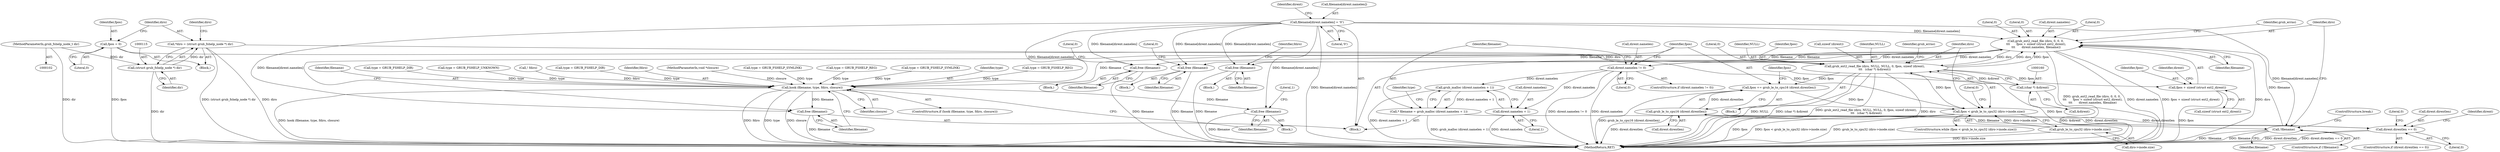 digraph "0_radare2_796dd28aaa6b9fa76d99c42c4d5ff8b257cc2191_0@API" {
"1000201" [label="(Call,grub_ext2_read_file (diro, 0, 0, 0,\n \t\t\t       fpos + sizeof (struct ext2_dirent),\n \t\t\t       dirent.namelen, filename))"];
"1000151" [label="(Call,grub_ext2_read_file (diro, NULL, NULL, 0, fpos, sizeof (dirent),\n\t\t\t   (char *) &dirent))"];
"1000112" [label="(Call,*diro = (struct grub_fshelp_node *) dir)"];
"1000114" [label="(Call,(struct grub_fshelp_node *) dir)"];
"1000103" [label="(MethodParameterIn,grub_fshelp_node_t dir)"];
"1000201" [label="(Call,grub_ext2_read_file (diro, 0, 0, 0,\n \t\t\t       fpos + sizeof (struct ext2_dirent),\n \t\t\t       dirent.namelen, filename))"];
"1000176" [label="(Call,dirent.namelen != 0)"];
"1000249" [label="(Call,filename[dirent.namelen] = '\0')"];
"1000197" [label="(Call,!filename)"];
"1000183" [label="(Call,* filename = grub_malloc (dirent.namelen + 1))"];
"1000185" [label="(Call,grub_malloc (dirent.namelen + 1))"];
"1000141" [label="(Call,fpos < grub_le_to_cpu32 (diro->inode.size))"];
"1000382" [label="(Call,fpos += grub_le_to_cpu16 (dirent.direntlen))"];
"1000384" [label="(Call,grub_le_to_cpu16 (dirent.direntlen))"];
"1000168" [label="(Call,dirent.direntlen == 0)"];
"1000108" [label="(Call,fpos = 0)"];
"1000143" [label="(Call,grub_le_to_cpu32 (diro->inode.size))"];
"1000159" [label="(Call,(char *) &dirent)"];
"1000186" [label="(Call,dirent.namelen + 1)"];
"1000217" [label="(Call,free (filename))"];
"1000230" [label="(Call,free (filename))"];
"1000314" [label="(Call,free (filename))"];
"1000370" [label="(Call,hook (filename, type, fdiro, closure))"];
"1000376" [label="(Call,free (filename))"];
"1000380" [label="(Call,free (filename))"];
"1000206" [label="(Call,fpos + sizeof (struct ext2_dirent))"];
"1000375" [label="(Block,)"];
"1000109" [label="(Identifier,fpos)"];
"1000174" [label="(Literal,0)"];
"1000155" [label="(Literal,0)"];
"1000259" [label="(Identifier,dirent)"];
"1000216" [label="(Block,)"];
"1000371" [label="(Identifier,filename)"];
"1000336" [label="(Call,type = GRUB_FSHELP_DIR)"];
"1000385" [label="(Call,dirent.direntlen)"];
"1000376" [label="(Call,free (filename))"];
"1000213" [label="(Identifier,filename)"];
"1000196" [label="(ControlStructure,if (!filename))"];
"1000211" [label="(Identifier,dirent)"];
"1000370" [label="(Call,hook (filename, type, fdiro, closure))"];
"1000317" [label="(Identifier,fdiro)"];
"1000197" [label="(Call,!filename)"];
"1000389" [label="(Literal,0)"];
"1000143" [label="(Call,grub_le_to_cpu32 (diro->inode.size))"];
"1000193" [label="(Call,type = GRUB_FSHELP_UNKNOWN)"];
"1000227" [label="(Call,! fdiro)"];
"1000220" [label="(Literal,0)"];
"1000140" [label="(ControlStructure,while (fpos < grub_le_to_cpu32 (diro->inode.size)))"];
"1000250" [label="(Call,filename[dirent.namelen])"];
"1000151" [label="(Call,grub_ext2_read_file (diro, NULL, NULL, 0, fpos, sizeof (dirent),\n\t\t\t   (char *) &dirent))"];
"1000383" [label="(Identifier,fpos)"];
"1000255" [label="(Literal,'\0')"];
"1000218" [label="(Identifier,filename)"];
"1000208" [label="(Call,sizeof (struct ext2_dirent))"];
"1000206" [label="(Call,fpos + sizeof (struct ext2_dirent))"];
"1000190" [label="(Literal,1)"];
"1000120" [label="(Identifier,diro)"];
"1000169" [label="(Call,dirent.direntlen)"];
"1000274" [label="(Call,type = GRUB_FSHELP_DIR)"];
"1000198" [label="(Identifier,filename)"];
"1000167" [label="(ControlStructure,if (dirent.direntlen == 0))"];
"1000203" [label="(Literal,0)"];
"1000373" [label="(Identifier,fdiro)"];
"1000116" [label="(Identifier,dir)"];
"1000314" [label="(Call,free (filename))"];
"1000181" [label="(Block,)"];
"1000110" [label="(Literal,0)"];
"1000105" [label="(MethodParameterIn,void *closure)"];
"1000382" [label="(Call,fpos += grub_le_to_cpu16 (dirent.direntlen))"];
"1000380" [label="(Call,free (filename))"];
"1000284" [label="(Call,type = GRUB_FSHELP_SYMLINK)"];
"1000177" [label="(Call,dirent.namelen)"];
"1000180" [label="(Literal,0)"];
"1000142" [label="(Identifier,fpos)"];
"1000153" [label="(Identifier,NULL)"];
"1000184" [label="(Identifier,filename)"];
"1000113" [label="(Identifier,diro)"];
"1000230" [label="(Call,free (filename))"];
"1000187" [label="(Call,dirent.namelen)"];
"1000215" [label="(Identifier,grub_errno)"];
"1000152" [label="(Identifier,diro)"];
"1000313" [label="(Block,)"];
"1000366" [label="(Call,type = GRUB_FSHELP_REG)"];
"1000141" [label="(Call,fpos < grub_le_to_cpu32 (diro->inode.size))"];
"1000114" [label="(Call,(struct grub_fshelp_node *) dir)"];
"1000229" [label="(Block,)"];
"1000103" [label="(MethodParameterIn,grub_fshelp_node_t dir)"];
"1000390" [label="(MethodReturn,RET)"];
"1000205" [label="(Literal,0)"];
"1000112" [label="(Call,*diro = (struct grub_fshelp_node *) dir)"];
"1000161" [label="(Call,&dirent)"];
"1000374" [label="(Identifier,closure)"];
"1000351" [label="(Call,type = GRUB_FSHELP_SYMLINK)"];
"1000249" [label="(Call,filename[dirent.namelen] = '\0')"];
"1000315" [label="(Identifier,filename)"];
"1000233" [label="(Literal,0)"];
"1000156" [label="(Identifier,fpos)"];
"1000372" [label="(Identifier,type)"];
"1000172" [label="(Literal,0)"];
"1000202" [label="(Identifier,diro)"];
"1000217" [label="(Call,free (filename))"];
"1000185" [label="(Call,grub_malloc (dirent.namelen + 1))"];
"1000207" [label="(Identifier,fpos)"];
"1000381" [label="(Identifier,filename)"];
"1000379" [label="(Literal,1)"];
"1000194" [label="(Identifier,type)"];
"1000294" [label="(Call,type = GRUB_FSHELP_REG)"];
"1000178" [label="(Identifier,dirent)"];
"1000231" [label="(Identifier,filename)"];
"1000175" [label="(ControlStructure,if (dirent.namelen != 0))"];
"1000204" [label="(Literal,0)"];
"1000186" [label="(Call,dirent.namelen + 1)"];
"1000144" [label="(Call,diro->inode.size)"];
"1000201" [label="(Call,grub_ext2_read_file (diro, 0, 0, 0,\n \t\t\t       fpos + sizeof (struct ext2_dirent),\n \t\t\t       dirent.namelen, filename))"];
"1000176" [label="(Call,dirent.namelen != 0)"];
"1000210" [label="(Call,dirent.namelen)"];
"1000157" [label="(Call,sizeof (dirent))"];
"1000106" [label="(Block,)"];
"1000159" [label="(Call,(char *) &dirent)"];
"1000377" [label="(Identifier,filename)"];
"1000154" [label="(Identifier,NULL)"];
"1000149" [label="(Block,)"];
"1000168" [label="(Call,dirent.direntlen == 0)"];
"1000164" [label="(Identifier,grub_errno)"];
"1000369" [label="(ControlStructure,if (hook (filename, type, fdiro, closure)))"];
"1000200" [label="(ControlStructure,break;)"];
"1000183" [label="(Call,* filename = grub_malloc (dirent.namelen + 1))"];
"1000384" [label="(Call,grub_le_to_cpu16 (dirent.direntlen))"];
"1000108" [label="(Call,fpos = 0)"];
"1000201" -> "1000181"  [label="AST: "];
"1000201" -> "1000213"  [label="CFG: "];
"1000202" -> "1000201"  [label="AST: "];
"1000203" -> "1000201"  [label="AST: "];
"1000204" -> "1000201"  [label="AST: "];
"1000205" -> "1000201"  [label="AST: "];
"1000206" -> "1000201"  [label="AST: "];
"1000210" -> "1000201"  [label="AST: "];
"1000213" -> "1000201"  [label="AST: "];
"1000215" -> "1000201"  [label="CFG: "];
"1000201" -> "1000390"  [label="DDG: grub_ext2_read_file (diro, 0, 0, 0,\n \t\t\t       fpos + sizeof (struct ext2_dirent),\n \t\t\t       dirent.namelen, filename)"];
"1000201" -> "1000390"  [label="DDG: dirent.namelen"];
"1000201" -> "1000390"  [label="DDG: fpos + sizeof (struct ext2_dirent)"];
"1000201" -> "1000390"  [label="DDG: diro"];
"1000201" -> "1000151"  [label="DDG: diro"];
"1000201" -> "1000176"  [label="DDG: dirent.namelen"];
"1000151" -> "1000201"  [label="DDG: diro"];
"1000151" -> "1000201"  [label="DDG: fpos"];
"1000176" -> "1000201"  [label="DDG: dirent.namelen"];
"1000249" -> "1000201"  [label="DDG: filename[dirent.namelen]"];
"1000197" -> "1000201"  [label="DDG: filename"];
"1000201" -> "1000217"  [label="DDG: filename"];
"1000201" -> "1000230"  [label="DDG: filename"];
"1000201" -> "1000314"  [label="DDG: filename"];
"1000201" -> "1000370"  [label="DDG: filename"];
"1000151" -> "1000149"  [label="AST: "];
"1000151" -> "1000159"  [label="CFG: "];
"1000152" -> "1000151"  [label="AST: "];
"1000153" -> "1000151"  [label="AST: "];
"1000154" -> "1000151"  [label="AST: "];
"1000155" -> "1000151"  [label="AST: "];
"1000156" -> "1000151"  [label="AST: "];
"1000157" -> "1000151"  [label="AST: "];
"1000159" -> "1000151"  [label="AST: "];
"1000164" -> "1000151"  [label="CFG: "];
"1000151" -> "1000390"  [label="DDG: NULL"];
"1000151" -> "1000390"  [label="DDG: (char *) &dirent"];
"1000151" -> "1000390"  [label="DDG: grub_ext2_read_file (diro, NULL, NULL, 0, fpos, sizeof (dirent),\n\t\t\t   (char *) &dirent)"];
"1000151" -> "1000390"  [label="DDG: diro"];
"1000151" -> "1000390"  [label="DDG: fpos"];
"1000112" -> "1000151"  [label="DDG: diro"];
"1000141" -> "1000151"  [label="DDG: fpos"];
"1000159" -> "1000151"  [label="DDG: &dirent"];
"1000151" -> "1000206"  [label="DDG: fpos"];
"1000151" -> "1000382"  [label="DDG: fpos"];
"1000112" -> "1000106"  [label="AST: "];
"1000112" -> "1000114"  [label="CFG: "];
"1000113" -> "1000112"  [label="AST: "];
"1000114" -> "1000112"  [label="AST: "];
"1000120" -> "1000112"  [label="CFG: "];
"1000112" -> "1000390"  [label="DDG: (struct grub_fshelp_node *) dir"];
"1000112" -> "1000390"  [label="DDG: diro"];
"1000114" -> "1000112"  [label="DDG: dir"];
"1000114" -> "1000116"  [label="CFG: "];
"1000115" -> "1000114"  [label="AST: "];
"1000116" -> "1000114"  [label="AST: "];
"1000114" -> "1000390"  [label="DDG: dir"];
"1000103" -> "1000114"  [label="DDG: dir"];
"1000103" -> "1000102"  [label="AST: "];
"1000103" -> "1000390"  [label="DDG: dir"];
"1000176" -> "1000175"  [label="AST: "];
"1000176" -> "1000180"  [label="CFG: "];
"1000177" -> "1000176"  [label="AST: "];
"1000180" -> "1000176"  [label="AST: "];
"1000184" -> "1000176"  [label="CFG: "];
"1000383" -> "1000176"  [label="CFG: "];
"1000176" -> "1000390"  [label="DDG: dirent.namelen != 0"];
"1000176" -> "1000390"  [label="DDG: dirent.namelen"];
"1000176" -> "1000185"  [label="DDG: dirent.namelen"];
"1000176" -> "1000186"  [label="DDG: dirent.namelen"];
"1000249" -> "1000181"  [label="AST: "];
"1000249" -> "1000255"  [label="CFG: "];
"1000250" -> "1000249"  [label="AST: "];
"1000255" -> "1000249"  [label="AST: "];
"1000259" -> "1000249"  [label="CFG: "];
"1000249" -> "1000390"  [label="DDG: filename[dirent.namelen]"];
"1000249" -> "1000197"  [label="DDG: filename[dirent.namelen]"];
"1000249" -> "1000217"  [label="DDG: filename[dirent.namelen]"];
"1000249" -> "1000230"  [label="DDG: filename[dirent.namelen]"];
"1000249" -> "1000314"  [label="DDG: filename[dirent.namelen]"];
"1000249" -> "1000370"  [label="DDG: filename[dirent.namelen]"];
"1000249" -> "1000376"  [label="DDG: filename[dirent.namelen]"];
"1000249" -> "1000380"  [label="DDG: filename[dirent.namelen]"];
"1000197" -> "1000196"  [label="AST: "];
"1000197" -> "1000198"  [label="CFG: "];
"1000198" -> "1000197"  [label="AST: "];
"1000200" -> "1000197"  [label="CFG: "];
"1000202" -> "1000197"  [label="CFG: "];
"1000197" -> "1000390"  [label="DDG: !filename"];
"1000197" -> "1000390"  [label="DDG: filename"];
"1000183" -> "1000197"  [label="DDG: filename"];
"1000183" -> "1000181"  [label="AST: "];
"1000183" -> "1000185"  [label="CFG: "];
"1000184" -> "1000183"  [label="AST: "];
"1000185" -> "1000183"  [label="AST: "];
"1000194" -> "1000183"  [label="CFG: "];
"1000183" -> "1000390"  [label="DDG: grub_malloc (dirent.namelen + 1)"];
"1000185" -> "1000183"  [label="DDG: dirent.namelen + 1"];
"1000185" -> "1000186"  [label="CFG: "];
"1000186" -> "1000185"  [label="AST: "];
"1000185" -> "1000390"  [label="DDG: dirent.namelen + 1"];
"1000141" -> "1000140"  [label="AST: "];
"1000141" -> "1000143"  [label="CFG: "];
"1000142" -> "1000141"  [label="AST: "];
"1000143" -> "1000141"  [label="AST: "];
"1000152" -> "1000141"  [label="CFG: "];
"1000389" -> "1000141"  [label="CFG: "];
"1000141" -> "1000390"  [label="DDG: fpos"];
"1000141" -> "1000390"  [label="DDG: fpos < grub_le_to_cpu32 (diro->inode.size)"];
"1000141" -> "1000390"  [label="DDG: grub_le_to_cpu32 (diro->inode.size)"];
"1000382" -> "1000141"  [label="DDG: fpos"];
"1000108" -> "1000141"  [label="DDG: fpos"];
"1000143" -> "1000141"  [label="DDG: diro->inode.size"];
"1000382" -> "1000149"  [label="AST: "];
"1000382" -> "1000384"  [label="CFG: "];
"1000383" -> "1000382"  [label="AST: "];
"1000384" -> "1000382"  [label="AST: "];
"1000142" -> "1000382"  [label="CFG: "];
"1000382" -> "1000390"  [label="DDG: grub_le_to_cpu16 (dirent.direntlen)"];
"1000384" -> "1000382"  [label="DDG: dirent.direntlen"];
"1000384" -> "1000385"  [label="CFG: "];
"1000385" -> "1000384"  [label="AST: "];
"1000384" -> "1000390"  [label="DDG: dirent.direntlen"];
"1000384" -> "1000168"  [label="DDG: dirent.direntlen"];
"1000168" -> "1000384"  [label="DDG: dirent.direntlen"];
"1000168" -> "1000167"  [label="AST: "];
"1000168" -> "1000172"  [label="CFG: "];
"1000169" -> "1000168"  [label="AST: "];
"1000172" -> "1000168"  [label="AST: "];
"1000174" -> "1000168"  [label="CFG: "];
"1000178" -> "1000168"  [label="CFG: "];
"1000168" -> "1000390"  [label="DDG: dirent.direntlen == 0"];
"1000168" -> "1000390"  [label="DDG: dirent.direntlen"];
"1000108" -> "1000106"  [label="AST: "];
"1000108" -> "1000110"  [label="CFG: "];
"1000109" -> "1000108"  [label="AST: "];
"1000110" -> "1000108"  [label="AST: "];
"1000113" -> "1000108"  [label="CFG: "];
"1000108" -> "1000390"  [label="DDG: fpos"];
"1000143" -> "1000144"  [label="CFG: "];
"1000144" -> "1000143"  [label="AST: "];
"1000143" -> "1000390"  [label="DDG: diro->inode.size"];
"1000159" -> "1000161"  [label="CFG: "];
"1000160" -> "1000159"  [label="AST: "];
"1000161" -> "1000159"  [label="AST: "];
"1000159" -> "1000390"  [label="DDG: &dirent"];
"1000186" -> "1000190"  [label="CFG: "];
"1000187" -> "1000186"  [label="AST: "];
"1000190" -> "1000186"  [label="AST: "];
"1000186" -> "1000390"  [label="DDG: dirent.namelen"];
"1000217" -> "1000216"  [label="AST: "];
"1000217" -> "1000218"  [label="CFG: "];
"1000218" -> "1000217"  [label="AST: "];
"1000220" -> "1000217"  [label="CFG: "];
"1000217" -> "1000390"  [label="DDG: filename"];
"1000230" -> "1000229"  [label="AST: "];
"1000230" -> "1000231"  [label="CFG: "];
"1000231" -> "1000230"  [label="AST: "];
"1000233" -> "1000230"  [label="CFG: "];
"1000230" -> "1000390"  [label="DDG: filename"];
"1000314" -> "1000313"  [label="AST: "];
"1000314" -> "1000315"  [label="CFG: "];
"1000315" -> "1000314"  [label="AST: "];
"1000317" -> "1000314"  [label="CFG: "];
"1000314" -> "1000390"  [label="DDG: filename"];
"1000370" -> "1000369"  [label="AST: "];
"1000370" -> "1000374"  [label="CFG: "];
"1000371" -> "1000370"  [label="AST: "];
"1000372" -> "1000370"  [label="AST: "];
"1000373" -> "1000370"  [label="AST: "];
"1000374" -> "1000370"  [label="AST: "];
"1000377" -> "1000370"  [label="CFG: "];
"1000381" -> "1000370"  [label="CFG: "];
"1000370" -> "1000390"  [label="DDG: hook (filename, type, fdiro, closure)"];
"1000370" -> "1000390"  [label="DDG: fdiro"];
"1000370" -> "1000390"  [label="DDG: type"];
"1000370" -> "1000390"  [label="DDG: closure"];
"1000193" -> "1000370"  [label="DDG: type"];
"1000284" -> "1000370"  [label="DDG: type"];
"1000274" -> "1000370"  [label="DDG: type"];
"1000366" -> "1000370"  [label="DDG: type"];
"1000294" -> "1000370"  [label="DDG: type"];
"1000351" -> "1000370"  [label="DDG: type"];
"1000336" -> "1000370"  [label="DDG: type"];
"1000227" -> "1000370"  [label="DDG: fdiro"];
"1000105" -> "1000370"  [label="DDG: closure"];
"1000370" -> "1000376"  [label="DDG: filename"];
"1000370" -> "1000380"  [label="DDG: filename"];
"1000376" -> "1000375"  [label="AST: "];
"1000376" -> "1000377"  [label="CFG: "];
"1000377" -> "1000376"  [label="AST: "];
"1000379" -> "1000376"  [label="CFG: "];
"1000376" -> "1000390"  [label="DDG: filename"];
"1000380" -> "1000181"  [label="AST: "];
"1000380" -> "1000381"  [label="CFG: "];
"1000381" -> "1000380"  [label="AST: "];
"1000383" -> "1000380"  [label="CFG: "];
"1000380" -> "1000390"  [label="DDG: filename"];
"1000206" -> "1000208"  [label="CFG: "];
"1000207" -> "1000206"  [label="AST: "];
"1000208" -> "1000206"  [label="AST: "];
"1000211" -> "1000206"  [label="CFG: "];
"1000206" -> "1000390"  [label="DDG: fpos"];
}
